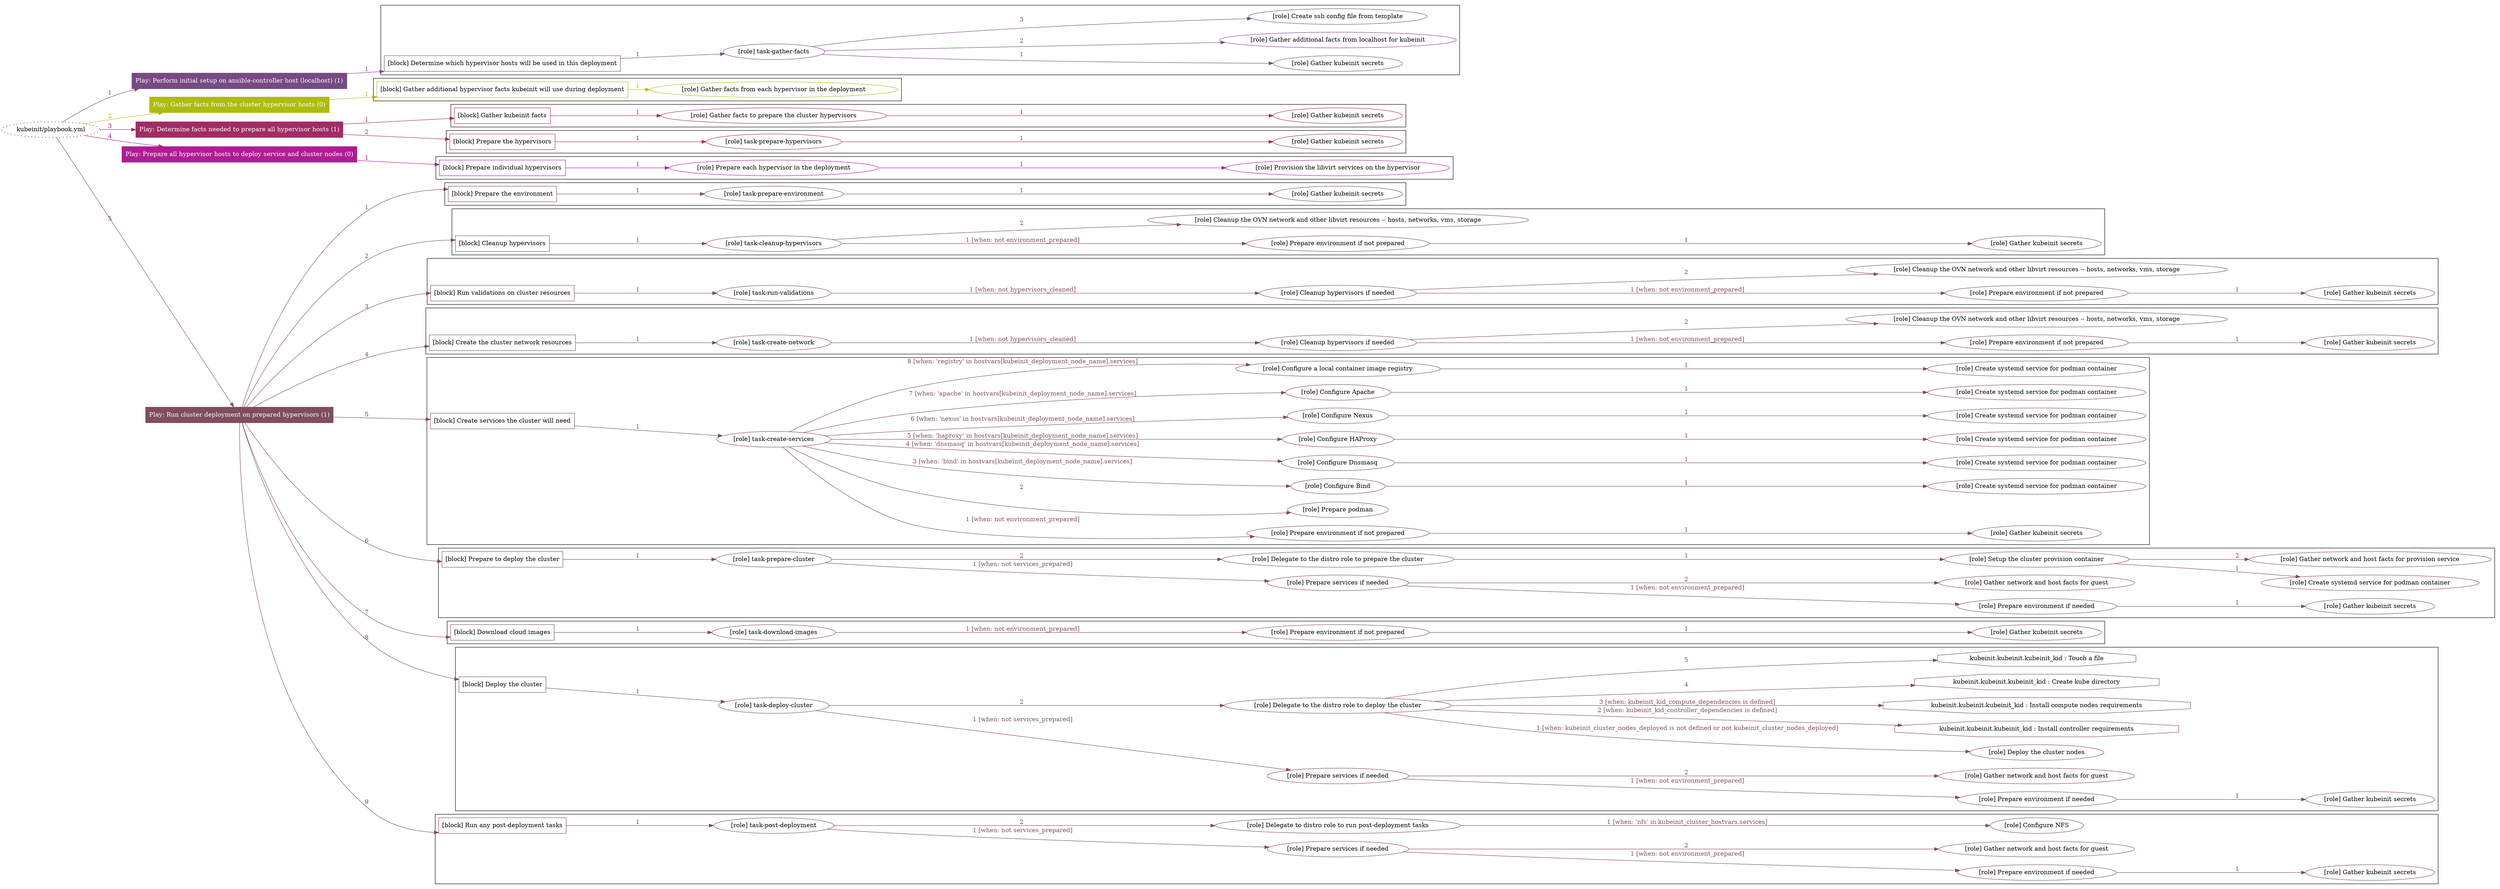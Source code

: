 digraph {
	graph [concentrate=true ordering=in rankdir=LR ratio=fill]
	edge [esep=5 sep=10]
	"kubeinit/playbook.yml" [URL="/home/runner/work/kubeinit/kubeinit/kubeinit/playbook.yml" id=playbook_0ef91d69 style=dotted]
	"kubeinit/playbook.yml" -> play_1ba9de0f [label="1 " color="#764a82" fontcolor="#764a82" id=edge_57664e4f labeltooltip="1 " tooltip="1 "]
	subgraph "Play: Perform initial setup on ansible-controller host (localhost) (1)" {
		play_1ba9de0f [label="Play: Perform initial setup on ansible-controller host (localhost) (1)" URL="/home/runner/work/kubeinit/kubeinit/kubeinit/playbook.yml" color="#764a82" fontcolor="#ffffff" id=play_1ba9de0f shape=box style=filled tooltip=localhost]
		play_1ba9de0f -> block_08637b96 [label=1 color="#764a82" fontcolor="#764a82" id=edge_fa5cc996 labeltooltip=1 tooltip=1]
		subgraph cluster_block_08637b96 {
			block_08637b96 [label="[block] Determine which hypervisor hosts will be used in this deployment" URL="/home/runner/work/kubeinit/kubeinit/kubeinit/playbook.yml" color="#764a82" id=block_08637b96 labeltooltip="Determine which hypervisor hosts will be used in this deployment" shape=box tooltip="Determine which hypervisor hosts will be used in this deployment"]
			block_08637b96 -> role_5f44c094 [label="1 " color="#764a82" fontcolor="#764a82" id=edge_55669540 labeltooltip="1 " tooltip="1 "]
			subgraph "task-gather-facts" {
				role_5f44c094 [label="[role] task-gather-facts" URL="/home/runner/work/kubeinit/kubeinit/kubeinit/playbook.yml" color="#764a82" id=role_5f44c094 tooltip="task-gather-facts"]
				role_5f44c094 -> role_83bb4e07 [label="1 " color="#764a82" fontcolor="#764a82" id=edge_fc07baff labeltooltip="1 " tooltip="1 "]
				subgraph "Gather kubeinit secrets" {
					role_83bb4e07 [label="[role] Gather kubeinit secrets" URL="/home/runner/.ansible/collections/ansible_collections/kubeinit/kubeinit/roles/kubeinit_prepare/tasks/build_hypervisors_group.yml" color="#764a82" id=role_83bb4e07 tooltip="Gather kubeinit secrets"]
				}
				role_5f44c094 -> role_349a0272 [label="2 " color="#764a82" fontcolor="#764a82" id=edge_b61bd850 labeltooltip="2 " tooltip="2 "]
				subgraph "Gather additional facts from localhost for kubeinit" {
					role_349a0272 [label="[role] Gather additional facts from localhost for kubeinit" URL="/home/runner/.ansible/collections/ansible_collections/kubeinit/kubeinit/roles/kubeinit_prepare/tasks/build_hypervisors_group.yml" color="#764a82" id=role_349a0272 tooltip="Gather additional facts from localhost for kubeinit"]
				}
				role_5f44c094 -> role_7021191c [label="3 " color="#764a82" fontcolor="#764a82" id=edge_7a15e3bf labeltooltip="3 " tooltip="3 "]
				subgraph "Create ssh config file from template" {
					role_7021191c [label="[role] Create ssh config file from template" URL="/home/runner/.ansible/collections/ansible_collections/kubeinit/kubeinit/roles/kubeinit_prepare/tasks/build_hypervisors_group.yml" color="#764a82" id=role_7021191c tooltip="Create ssh config file from template"]
				}
			}
		}
	}
	"kubeinit/playbook.yml" -> play_2ec44ebe [label="2 " color="#adbc10" fontcolor="#adbc10" id=edge_0d6894c2 labeltooltip="2 " tooltip="2 "]
	subgraph "Play: Gather facts from the cluster hypervisor hosts (0)" {
		play_2ec44ebe [label="Play: Gather facts from the cluster hypervisor hosts (0)" URL="/home/runner/work/kubeinit/kubeinit/kubeinit/playbook.yml" color="#adbc10" fontcolor="#ffffff" id=play_2ec44ebe shape=box style=filled tooltip="Play: Gather facts from the cluster hypervisor hosts (0)"]
		play_2ec44ebe -> block_1a6c22e2 [label=1 color="#adbc10" fontcolor="#adbc10" id=edge_58cb5982 labeltooltip=1 tooltip=1]
		subgraph cluster_block_1a6c22e2 {
			block_1a6c22e2 [label="[block] Gather additional hypervisor facts kubeinit will use during deployment" URL="/home/runner/work/kubeinit/kubeinit/kubeinit/playbook.yml" color="#adbc10" id=block_1a6c22e2 labeltooltip="Gather additional hypervisor facts kubeinit will use during deployment" shape=box tooltip="Gather additional hypervisor facts kubeinit will use during deployment"]
			block_1a6c22e2 -> role_8fd12e10 [label="1 " color="#adbc10" fontcolor="#adbc10" id=edge_5efe1639 labeltooltip="1 " tooltip="1 "]
			subgraph "Gather facts from each hypervisor in the deployment" {
				role_8fd12e10 [label="[role] Gather facts from each hypervisor in the deployment" URL="/home/runner/work/kubeinit/kubeinit/kubeinit/playbook.yml" color="#adbc10" id=role_8fd12e10 tooltip="Gather facts from each hypervisor in the deployment"]
			}
		}
	}
	"kubeinit/playbook.yml" -> play_a2b3564c [label="3 " color="#a02c66" fontcolor="#a02c66" id=edge_80d2f534 labeltooltip="3 " tooltip="3 "]
	subgraph "Play: Determine facts needed to prepare all hypervisor hosts (1)" {
		play_a2b3564c [label="Play: Determine facts needed to prepare all hypervisor hosts (1)" URL="/home/runner/work/kubeinit/kubeinit/kubeinit/playbook.yml" color="#a02c66" fontcolor="#ffffff" id=play_a2b3564c shape=box style=filled tooltip=localhost]
		play_a2b3564c -> block_e8a572d6 [label=1 color="#a02c66" fontcolor="#a02c66" id=edge_91a9f3c4 labeltooltip=1 tooltip=1]
		subgraph cluster_block_e8a572d6 {
			block_e8a572d6 [label="[block] Gather kubeinit facts" URL="/home/runner/work/kubeinit/kubeinit/kubeinit/playbook.yml" color="#a02c66" id=block_e8a572d6 labeltooltip="Gather kubeinit facts" shape=box tooltip="Gather kubeinit facts"]
			block_e8a572d6 -> role_d385fcb7 [label="1 " color="#a02c66" fontcolor="#a02c66" id=edge_cf078ce3 labeltooltip="1 " tooltip="1 "]
			subgraph "Gather facts to prepare the cluster hypervisors" {
				role_d385fcb7 [label="[role] Gather facts to prepare the cluster hypervisors" URL="/home/runner/work/kubeinit/kubeinit/kubeinit/playbook.yml" color="#a02c66" id=role_d385fcb7 tooltip="Gather facts to prepare the cluster hypervisors"]
				role_d385fcb7 -> role_cfe5b52a [label="1 " color="#a02c66" fontcolor="#a02c66" id=edge_2503e429 labeltooltip="1 " tooltip="1 "]
				subgraph "Gather kubeinit secrets" {
					role_cfe5b52a [label="[role] Gather kubeinit secrets" URL="/home/runner/.ansible/collections/ansible_collections/kubeinit/kubeinit/roles/kubeinit_prepare/tasks/gather_kubeinit_facts.yml" color="#a02c66" id=role_cfe5b52a tooltip="Gather kubeinit secrets"]
				}
			}
		}
		play_a2b3564c -> block_74088fdf [label=2 color="#a02c66" fontcolor="#a02c66" id=edge_7a49f620 labeltooltip=2 tooltip=2]
		subgraph cluster_block_74088fdf {
			block_74088fdf [label="[block] Prepare the hypervisors" URL="/home/runner/work/kubeinit/kubeinit/kubeinit/playbook.yml" color="#a02c66" id=block_74088fdf labeltooltip="Prepare the hypervisors" shape=box tooltip="Prepare the hypervisors"]
			block_74088fdf -> role_d0478a78 [label="1 " color="#a02c66" fontcolor="#a02c66" id=edge_de895e74 labeltooltip="1 " tooltip="1 "]
			subgraph "task-prepare-hypervisors" {
				role_d0478a78 [label="[role] task-prepare-hypervisors" URL="/home/runner/work/kubeinit/kubeinit/kubeinit/playbook.yml" color="#a02c66" id=role_d0478a78 tooltip="task-prepare-hypervisors"]
				role_d0478a78 -> role_e2846dfe [label="1 " color="#a02c66" fontcolor="#a02c66" id=edge_892e8b3b labeltooltip="1 " tooltip="1 "]
				subgraph "Gather kubeinit secrets" {
					role_e2846dfe [label="[role] Gather kubeinit secrets" URL="/home/runner/.ansible/collections/ansible_collections/kubeinit/kubeinit/roles/kubeinit_prepare/tasks/gather_kubeinit_facts.yml" color="#a02c66" id=role_e2846dfe tooltip="Gather kubeinit secrets"]
				}
			}
		}
	}
	"kubeinit/playbook.yml" -> play_676dd9d5 [label="4 " color="#b01c95" fontcolor="#b01c95" id=edge_ac5d4128 labeltooltip="4 " tooltip="4 "]
	subgraph "Play: Prepare all hypervisor hosts to deploy service and cluster nodes (0)" {
		play_676dd9d5 [label="Play: Prepare all hypervisor hosts to deploy service and cluster nodes (0)" URL="/home/runner/work/kubeinit/kubeinit/kubeinit/playbook.yml" color="#b01c95" fontcolor="#ffffff" id=play_676dd9d5 shape=box style=filled tooltip="Play: Prepare all hypervisor hosts to deploy service and cluster nodes (0)"]
		play_676dd9d5 -> block_e40ffc75 [label=1 color="#b01c95" fontcolor="#b01c95" id=edge_135b5dab labeltooltip=1 tooltip=1]
		subgraph cluster_block_e40ffc75 {
			block_e40ffc75 [label="[block] Prepare individual hypervisors" URL="/home/runner/work/kubeinit/kubeinit/kubeinit/playbook.yml" color="#b01c95" id=block_e40ffc75 labeltooltip="Prepare individual hypervisors" shape=box tooltip="Prepare individual hypervisors"]
			block_e40ffc75 -> role_0eebab3e [label="1 " color="#b01c95" fontcolor="#b01c95" id=edge_ed786240 labeltooltip="1 " tooltip="1 "]
			subgraph "Prepare each hypervisor in the deployment" {
				role_0eebab3e [label="[role] Prepare each hypervisor in the deployment" URL="/home/runner/work/kubeinit/kubeinit/kubeinit/playbook.yml" color="#b01c95" id=role_0eebab3e tooltip="Prepare each hypervisor in the deployment"]
				role_0eebab3e -> role_6cc52a9a [label="1 " color="#b01c95" fontcolor="#b01c95" id=edge_4e4e232a labeltooltip="1 " tooltip="1 "]
				subgraph "Provision the libvirt services on the hypervisor" {
					role_6cc52a9a [label="[role] Provision the libvirt services on the hypervisor" URL="/home/runner/.ansible/collections/ansible_collections/kubeinit/kubeinit/roles/kubeinit_prepare/tasks/prepare_hypervisor.yml" color="#b01c95" id=role_6cc52a9a tooltip="Provision the libvirt services on the hypervisor"]
				}
			}
		}
	}
	"kubeinit/playbook.yml" -> play_b5a0aaa9 [label="5 " color="#7e4e5b" fontcolor="#7e4e5b" id=edge_52d81666 labeltooltip="5 " tooltip="5 "]
	subgraph "Play: Run cluster deployment on prepared hypervisors (1)" {
		play_b5a0aaa9 [label="Play: Run cluster deployment on prepared hypervisors (1)" URL="/home/runner/work/kubeinit/kubeinit/kubeinit/playbook.yml" color="#7e4e5b" fontcolor="#ffffff" id=play_b5a0aaa9 shape=box style=filled tooltip=localhost]
		play_b5a0aaa9 -> block_0bda0fc9 [label=1 color="#7e4e5b" fontcolor="#7e4e5b" id=edge_862d93fe labeltooltip=1 tooltip=1]
		subgraph cluster_block_0bda0fc9 {
			block_0bda0fc9 [label="[block] Prepare the environment" URL="/home/runner/work/kubeinit/kubeinit/kubeinit/playbook.yml" color="#7e4e5b" id=block_0bda0fc9 labeltooltip="Prepare the environment" shape=box tooltip="Prepare the environment"]
			block_0bda0fc9 -> role_81867660 [label="1 " color="#7e4e5b" fontcolor="#7e4e5b" id=edge_56a2e01c labeltooltip="1 " tooltip="1 "]
			subgraph "task-prepare-environment" {
				role_81867660 [label="[role] task-prepare-environment" URL="/home/runner/work/kubeinit/kubeinit/kubeinit/playbook.yml" color="#7e4e5b" id=role_81867660 tooltip="task-prepare-environment"]
				role_81867660 -> role_cff7f888 [label="1 " color="#7e4e5b" fontcolor="#7e4e5b" id=edge_4a6cf067 labeltooltip="1 " tooltip="1 "]
				subgraph "Gather kubeinit secrets" {
					role_cff7f888 [label="[role] Gather kubeinit secrets" URL="/home/runner/.ansible/collections/ansible_collections/kubeinit/kubeinit/roles/kubeinit_prepare/tasks/gather_kubeinit_facts.yml" color="#7e4e5b" id=role_cff7f888 tooltip="Gather kubeinit secrets"]
				}
			}
		}
		play_b5a0aaa9 -> block_029bb3f0 [label=2 color="#7e4e5b" fontcolor="#7e4e5b" id=edge_2d878686 labeltooltip=2 tooltip=2]
		subgraph cluster_block_029bb3f0 {
			block_029bb3f0 [label="[block] Cleanup hypervisors" URL="/home/runner/work/kubeinit/kubeinit/kubeinit/playbook.yml" color="#7e4e5b" id=block_029bb3f0 labeltooltip="Cleanup hypervisors" shape=box tooltip="Cleanup hypervisors"]
			block_029bb3f0 -> role_b10e8af9 [label="1 " color="#7e4e5b" fontcolor="#7e4e5b" id=edge_89336c38 labeltooltip="1 " tooltip="1 "]
			subgraph "task-cleanup-hypervisors" {
				role_b10e8af9 [label="[role] task-cleanup-hypervisors" URL="/home/runner/work/kubeinit/kubeinit/kubeinit/playbook.yml" color="#7e4e5b" id=role_b10e8af9 tooltip="task-cleanup-hypervisors"]
				role_b10e8af9 -> role_5cf95aef [label="1 [when: not environment_prepared]" color="#7e4e5b" fontcolor="#7e4e5b" id=edge_a74136e7 labeltooltip="1 [when: not environment_prepared]" tooltip="1 [when: not environment_prepared]"]
				subgraph "Prepare environment if not prepared" {
					role_5cf95aef [label="[role] Prepare environment if not prepared" URL="/home/runner/.ansible/collections/ansible_collections/kubeinit/kubeinit/roles/kubeinit_prepare/tasks/cleanup_hypervisors.yml" color="#7e4e5b" id=role_5cf95aef tooltip="Prepare environment if not prepared"]
					role_5cf95aef -> role_17408c05 [label="1 " color="#7e4e5b" fontcolor="#7e4e5b" id=edge_5632691b labeltooltip="1 " tooltip="1 "]
					subgraph "Gather kubeinit secrets" {
						role_17408c05 [label="[role] Gather kubeinit secrets" URL="/home/runner/.ansible/collections/ansible_collections/kubeinit/kubeinit/roles/kubeinit_prepare/tasks/gather_kubeinit_facts.yml" color="#7e4e5b" id=role_17408c05 tooltip="Gather kubeinit secrets"]
					}
				}
				role_b10e8af9 -> role_30284569 [label="2 " color="#7e4e5b" fontcolor="#7e4e5b" id=edge_7878199f labeltooltip="2 " tooltip="2 "]
				subgraph "Cleanup the OVN network and other libvirt resources -- hosts, networks, vms, storage" {
					role_30284569 [label="[role] Cleanup the OVN network and other libvirt resources -- hosts, networks, vms, storage" URL="/home/runner/.ansible/collections/ansible_collections/kubeinit/kubeinit/roles/kubeinit_prepare/tasks/cleanup_hypervisors.yml" color="#7e4e5b" id=role_30284569 tooltip="Cleanup the OVN network and other libvirt resources -- hosts, networks, vms, storage"]
				}
			}
		}
		play_b5a0aaa9 -> block_5071b042 [label=3 color="#7e4e5b" fontcolor="#7e4e5b" id=edge_3fae782d labeltooltip=3 tooltip=3]
		subgraph cluster_block_5071b042 {
			block_5071b042 [label="[block] Run validations on cluster resources" URL="/home/runner/work/kubeinit/kubeinit/kubeinit/playbook.yml" color="#7e4e5b" id=block_5071b042 labeltooltip="Run validations on cluster resources" shape=box tooltip="Run validations on cluster resources"]
			block_5071b042 -> role_cdba082a [label="1 " color="#7e4e5b" fontcolor="#7e4e5b" id=edge_fc1761a1 labeltooltip="1 " tooltip="1 "]
			subgraph "task-run-validations" {
				role_cdba082a [label="[role] task-run-validations" URL="/home/runner/work/kubeinit/kubeinit/kubeinit/playbook.yml" color="#7e4e5b" id=role_cdba082a tooltip="task-run-validations"]
				role_cdba082a -> role_2f561b5b [label="1 [when: not hypervisors_cleaned]" color="#7e4e5b" fontcolor="#7e4e5b" id=edge_5e430ad9 labeltooltip="1 [when: not hypervisors_cleaned]" tooltip="1 [when: not hypervisors_cleaned]"]
				subgraph "Cleanup hypervisors if needed" {
					role_2f561b5b [label="[role] Cleanup hypervisors if needed" URL="/home/runner/.ansible/collections/ansible_collections/kubeinit/kubeinit/roles/kubeinit_validations/tasks/main.yml" color="#7e4e5b" id=role_2f561b5b tooltip="Cleanup hypervisors if needed"]
					role_2f561b5b -> role_8560e4f5 [label="1 [when: not environment_prepared]" color="#7e4e5b" fontcolor="#7e4e5b" id=edge_ae82ae18 labeltooltip="1 [when: not environment_prepared]" tooltip="1 [when: not environment_prepared]"]
					subgraph "Prepare environment if not prepared" {
						role_8560e4f5 [label="[role] Prepare environment if not prepared" URL="/home/runner/.ansible/collections/ansible_collections/kubeinit/kubeinit/roles/kubeinit_prepare/tasks/cleanup_hypervisors.yml" color="#7e4e5b" id=role_8560e4f5 tooltip="Prepare environment if not prepared"]
						role_8560e4f5 -> role_52581dfc [label="1 " color="#7e4e5b" fontcolor="#7e4e5b" id=edge_865a5867 labeltooltip="1 " tooltip="1 "]
						subgraph "Gather kubeinit secrets" {
							role_52581dfc [label="[role] Gather kubeinit secrets" URL="/home/runner/.ansible/collections/ansible_collections/kubeinit/kubeinit/roles/kubeinit_prepare/tasks/gather_kubeinit_facts.yml" color="#7e4e5b" id=role_52581dfc tooltip="Gather kubeinit secrets"]
						}
					}
					role_2f561b5b -> role_69763d4f [label="2 " color="#7e4e5b" fontcolor="#7e4e5b" id=edge_7f579c62 labeltooltip="2 " tooltip="2 "]
					subgraph "Cleanup the OVN network and other libvirt resources -- hosts, networks, vms, storage" {
						role_69763d4f [label="[role] Cleanup the OVN network and other libvirt resources -- hosts, networks, vms, storage" URL="/home/runner/.ansible/collections/ansible_collections/kubeinit/kubeinit/roles/kubeinit_prepare/tasks/cleanup_hypervisors.yml" color="#7e4e5b" id=role_69763d4f tooltip="Cleanup the OVN network and other libvirt resources -- hosts, networks, vms, storage"]
					}
				}
			}
		}
		play_b5a0aaa9 -> block_673c9b2f [label=4 color="#7e4e5b" fontcolor="#7e4e5b" id=edge_a5cbc182 labeltooltip=4 tooltip=4]
		subgraph cluster_block_673c9b2f {
			block_673c9b2f [label="[block] Create the cluster network resources" URL="/home/runner/work/kubeinit/kubeinit/kubeinit/playbook.yml" color="#7e4e5b" id=block_673c9b2f labeltooltip="Create the cluster network resources" shape=box tooltip="Create the cluster network resources"]
			block_673c9b2f -> role_81871e28 [label="1 " color="#7e4e5b" fontcolor="#7e4e5b" id=edge_b1b3f334 labeltooltip="1 " tooltip="1 "]
			subgraph "task-create-network" {
				role_81871e28 [label="[role] task-create-network" URL="/home/runner/work/kubeinit/kubeinit/kubeinit/playbook.yml" color="#7e4e5b" id=role_81871e28 tooltip="task-create-network"]
				role_81871e28 -> role_b37e9ffb [label="1 [when: not hypervisors_cleaned]" color="#7e4e5b" fontcolor="#7e4e5b" id=edge_b472373d labeltooltip="1 [when: not hypervisors_cleaned]" tooltip="1 [when: not hypervisors_cleaned]"]
				subgraph "Cleanup hypervisors if needed" {
					role_b37e9ffb [label="[role] Cleanup hypervisors if needed" URL="/home/runner/.ansible/collections/ansible_collections/kubeinit/kubeinit/roles/kubeinit_libvirt/tasks/create_network.yml" color="#7e4e5b" id=role_b37e9ffb tooltip="Cleanup hypervisors if needed"]
					role_b37e9ffb -> role_1cc192ac [label="1 [when: not environment_prepared]" color="#7e4e5b" fontcolor="#7e4e5b" id=edge_bdc9d96f labeltooltip="1 [when: not environment_prepared]" tooltip="1 [when: not environment_prepared]"]
					subgraph "Prepare environment if not prepared" {
						role_1cc192ac [label="[role] Prepare environment if not prepared" URL="/home/runner/.ansible/collections/ansible_collections/kubeinit/kubeinit/roles/kubeinit_prepare/tasks/cleanup_hypervisors.yml" color="#7e4e5b" id=role_1cc192ac tooltip="Prepare environment if not prepared"]
						role_1cc192ac -> role_b102ee73 [label="1 " color="#7e4e5b" fontcolor="#7e4e5b" id=edge_8e1138ff labeltooltip="1 " tooltip="1 "]
						subgraph "Gather kubeinit secrets" {
							role_b102ee73 [label="[role] Gather kubeinit secrets" URL="/home/runner/.ansible/collections/ansible_collections/kubeinit/kubeinit/roles/kubeinit_prepare/tasks/gather_kubeinit_facts.yml" color="#7e4e5b" id=role_b102ee73 tooltip="Gather kubeinit secrets"]
						}
					}
					role_b37e9ffb -> role_f575736b [label="2 " color="#7e4e5b" fontcolor="#7e4e5b" id=edge_0b179748 labeltooltip="2 " tooltip="2 "]
					subgraph "Cleanup the OVN network and other libvirt resources -- hosts, networks, vms, storage" {
						role_f575736b [label="[role] Cleanup the OVN network and other libvirt resources -- hosts, networks, vms, storage" URL="/home/runner/.ansible/collections/ansible_collections/kubeinit/kubeinit/roles/kubeinit_prepare/tasks/cleanup_hypervisors.yml" color="#7e4e5b" id=role_f575736b tooltip="Cleanup the OVN network and other libvirt resources -- hosts, networks, vms, storage"]
					}
				}
			}
		}
		play_b5a0aaa9 -> block_7c5b136d [label=5 color="#7e4e5b" fontcolor="#7e4e5b" id=edge_4158803f labeltooltip=5 tooltip=5]
		subgraph cluster_block_7c5b136d {
			block_7c5b136d [label="[block] Create services the cluster will need" URL="/home/runner/work/kubeinit/kubeinit/kubeinit/playbook.yml" color="#7e4e5b" id=block_7c5b136d labeltooltip="Create services the cluster will need" shape=box tooltip="Create services the cluster will need"]
			block_7c5b136d -> role_07b22f78 [label="1 " color="#7e4e5b" fontcolor="#7e4e5b" id=edge_13981bc6 labeltooltip="1 " tooltip="1 "]
			subgraph "task-create-services" {
				role_07b22f78 [label="[role] task-create-services" URL="/home/runner/work/kubeinit/kubeinit/kubeinit/playbook.yml" color="#7e4e5b" id=role_07b22f78 tooltip="task-create-services"]
				role_07b22f78 -> role_eb524810 [label="1 [when: not environment_prepared]" color="#7e4e5b" fontcolor="#7e4e5b" id=edge_2d9f1223 labeltooltip="1 [when: not environment_prepared]" tooltip="1 [when: not environment_prepared]"]
				subgraph "Prepare environment if not prepared" {
					role_eb524810 [label="[role] Prepare environment if not prepared" URL="/home/runner/.ansible/collections/ansible_collections/kubeinit/kubeinit/roles/kubeinit_services/tasks/main.yml" color="#7e4e5b" id=role_eb524810 tooltip="Prepare environment if not prepared"]
					role_eb524810 -> role_6c1736d0 [label="1 " color="#7e4e5b" fontcolor="#7e4e5b" id=edge_cfd57546 labeltooltip="1 " tooltip="1 "]
					subgraph "Gather kubeinit secrets" {
						role_6c1736d0 [label="[role] Gather kubeinit secrets" URL="/home/runner/.ansible/collections/ansible_collections/kubeinit/kubeinit/roles/kubeinit_prepare/tasks/gather_kubeinit_facts.yml" color="#7e4e5b" id=role_6c1736d0 tooltip="Gather kubeinit secrets"]
					}
				}
				role_07b22f78 -> role_7e53eb55 [label="2 " color="#7e4e5b" fontcolor="#7e4e5b" id=edge_ab87b9e2 labeltooltip="2 " tooltip="2 "]
				subgraph "Prepare podman" {
					role_7e53eb55 [label="[role] Prepare podman" URL="/home/runner/.ansible/collections/ansible_collections/kubeinit/kubeinit/roles/kubeinit_services/tasks/00_create_service_pod.yml" color="#7e4e5b" id=role_7e53eb55 tooltip="Prepare podman"]
				}
				role_07b22f78 -> role_4d055fc0 [label="3 [when: 'bind' in hostvars[kubeinit_deployment_node_name].services]" color="#7e4e5b" fontcolor="#7e4e5b" id=edge_d85ef2ee labeltooltip="3 [when: 'bind' in hostvars[kubeinit_deployment_node_name].services]" tooltip="3 [when: 'bind' in hostvars[kubeinit_deployment_node_name].services]"]
				subgraph "Configure Bind" {
					role_4d055fc0 [label="[role] Configure Bind" URL="/home/runner/.ansible/collections/ansible_collections/kubeinit/kubeinit/roles/kubeinit_services/tasks/start_services_containers.yml" color="#7e4e5b" id=role_4d055fc0 tooltip="Configure Bind"]
					role_4d055fc0 -> role_e87d936a [label="1 " color="#7e4e5b" fontcolor="#7e4e5b" id=edge_4e7271be labeltooltip="1 " tooltip="1 "]
					subgraph "Create systemd service for podman container" {
						role_e87d936a [label="[role] Create systemd service for podman container" URL="/home/runner/.ansible/collections/ansible_collections/kubeinit/kubeinit/roles/kubeinit_bind/tasks/main.yml" color="#7e4e5b" id=role_e87d936a tooltip="Create systemd service for podman container"]
					}
				}
				role_07b22f78 -> role_387ad0aa [label="4 [when: 'dnsmasq' in hostvars[kubeinit_deployment_node_name].services]" color="#7e4e5b" fontcolor="#7e4e5b" id=edge_404f31d1 labeltooltip="4 [when: 'dnsmasq' in hostvars[kubeinit_deployment_node_name].services]" tooltip="4 [when: 'dnsmasq' in hostvars[kubeinit_deployment_node_name].services]"]
				subgraph "Configure Dnsmasq" {
					role_387ad0aa [label="[role] Configure Dnsmasq" URL="/home/runner/.ansible/collections/ansible_collections/kubeinit/kubeinit/roles/kubeinit_services/tasks/start_services_containers.yml" color="#7e4e5b" id=role_387ad0aa tooltip="Configure Dnsmasq"]
					role_387ad0aa -> role_66a847f9 [label="1 " color="#7e4e5b" fontcolor="#7e4e5b" id=edge_05c1784c labeltooltip="1 " tooltip="1 "]
					subgraph "Create systemd service for podman container" {
						role_66a847f9 [label="[role] Create systemd service for podman container" URL="/home/runner/.ansible/collections/ansible_collections/kubeinit/kubeinit/roles/kubeinit_dnsmasq/tasks/main.yml" color="#7e4e5b" id=role_66a847f9 tooltip="Create systemd service for podman container"]
					}
				}
				role_07b22f78 -> role_0cffe6c7 [label="5 [when: 'haproxy' in hostvars[kubeinit_deployment_node_name].services]" color="#7e4e5b" fontcolor="#7e4e5b" id=edge_e2c673eb labeltooltip="5 [when: 'haproxy' in hostvars[kubeinit_deployment_node_name].services]" tooltip="5 [when: 'haproxy' in hostvars[kubeinit_deployment_node_name].services]"]
				subgraph "Configure HAProxy" {
					role_0cffe6c7 [label="[role] Configure HAProxy" URL="/home/runner/.ansible/collections/ansible_collections/kubeinit/kubeinit/roles/kubeinit_services/tasks/start_services_containers.yml" color="#7e4e5b" id=role_0cffe6c7 tooltip="Configure HAProxy"]
					role_0cffe6c7 -> role_588f0edc [label="1 " color="#7e4e5b" fontcolor="#7e4e5b" id=edge_027554ad labeltooltip="1 " tooltip="1 "]
					subgraph "Create systemd service for podman container" {
						role_588f0edc [label="[role] Create systemd service for podman container" URL="/home/runner/.ansible/collections/ansible_collections/kubeinit/kubeinit/roles/kubeinit_haproxy/tasks/main.yml" color="#7e4e5b" id=role_588f0edc tooltip="Create systemd service for podman container"]
					}
				}
				role_07b22f78 -> role_b5b7c38b [label="6 [when: 'nexus' in hostvars[kubeinit_deployment_node_name].services]" color="#7e4e5b" fontcolor="#7e4e5b" id=edge_d473dde5 labeltooltip="6 [when: 'nexus' in hostvars[kubeinit_deployment_node_name].services]" tooltip="6 [when: 'nexus' in hostvars[kubeinit_deployment_node_name].services]"]
				subgraph "Configure Nexus" {
					role_b5b7c38b [label="[role] Configure Nexus" URL="/home/runner/.ansible/collections/ansible_collections/kubeinit/kubeinit/roles/kubeinit_services/tasks/start_services_containers.yml" color="#7e4e5b" id=role_b5b7c38b tooltip="Configure Nexus"]
					role_b5b7c38b -> role_04a41c7c [label="1 " color="#7e4e5b" fontcolor="#7e4e5b" id=edge_7f1c3e84 labeltooltip="1 " tooltip="1 "]
					subgraph "Create systemd service for podman container" {
						role_04a41c7c [label="[role] Create systemd service for podman container" URL="/home/runner/.ansible/collections/ansible_collections/kubeinit/kubeinit/roles/kubeinit_nexus/tasks/main.yml" color="#7e4e5b" id=role_04a41c7c tooltip="Create systemd service for podman container"]
					}
				}
				role_07b22f78 -> role_9bfd8964 [label="7 [when: 'apache' in hostvars[kubeinit_deployment_node_name].services]" color="#7e4e5b" fontcolor="#7e4e5b" id=edge_9a656e44 labeltooltip="7 [when: 'apache' in hostvars[kubeinit_deployment_node_name].services]" tooltip="7 [when: 'apache' in hostvars[kubeinit_deployment_node_name].services]"]
				subgraph "Configure Apache" {
					role_9bfd8964 [label="[role] Configure Apache" URL="/home/runner/.ansible/collections/ansible_collections/kubeinit/kubeinit/roles/kubeinit_services/tasks/start_services_containers.yml" color="#7e4e5b" id=role_9bfd8964 tooltip="Configure Apache"]
					role_9bfd8964 -> role_95cb1bcf [label="1 " color="#7e4e5b" fontcolor="#7e4e5b" id=edge_80d5bee1 labeltooltip="1 " tooltip="1 "]
					subgraph "Create systemd service for podman container" {
						role_95cb1bcf [label="[role] Create systemd service for podman container" URL="/home/runner/.ansible/collections/ansible_collections/kubeinit/kubeinit/roles/kubeinit_apache/tasks/main.yml" color="#7e4e5b" id=role_95cb1bcf tooltip="Create systemd service for podman container"]
					}
				}
				role_07b22f78 -> role_809de389 [label="8 [when: 'registry' in hostvars[kubeinit_deployment_node_name].services]" color="#7e4e5b" fontcolor="#7e4e5b" id=edge_ba169f7b labeltooltip="8 [when: 'registry' in hostvars[kubeinit_deployment_node_name].services]" tooltip="8 [when: 'registry' in hostvars[kubeinit_deployment_node_name].services]"]
				subgraph "Configure a local container image registry" {
					role_809de389 [label="[role] Configure a local container image registry" URL="/home/runner/.ansible/collections/ansible_collections/kubeinit/kubeinit/roles/kubeinit_services/tasks/start_services_containers.yml" color="#7e4e5b" id=role_809de389 tooltip="Configure a local container image registry"]
					role_809de389 -> role_953c7576 [label="1 " color="#7e4e5b" fontcolor="#7e4e5b" id=edge_31e4c1c0 labeltooltip="1 " tooltip="1 "]
					subgraph "Create systemd service for podman container" {
						role_953c7576 [label="[role] Create systemd service for podman container" URL="/home/runner/.ansible/collections/ansible_collections/kubeinit/kubeinit/roles/kubeinit_registry/tasks/main.yml" color="#7e4e5b" id=role_953c7576 tooltip="Create systemd service for podman container"]
					}
				}
			}
		}
		play_b5a0aaa9 -> block_52de996c [label=6 color="#7e4e5b" fontcolor="#7e4e5b" id=edge_95ba2b17 labeltooltip=6 tooltip=6]
		subgraph cluster_block_52de996c {
			block_52de996c [label="[block] Prepare to deploy the cluster" URL="/home/runner/work/kubeinit/kubeinit/kubeinit/playbook.yml" color="#7e4e5b" id=block_52de996c labeltooltip="Prepare to deploy the cluster" shape=box tooltip="Prepare to deploy the cluster"]
			block_52de996c -> role_91ca61b4 [label="1 " color="#7e4e5b" fontcolor="#7e4e5b" id=edge_c9fac206 labeltooltip="1 " tooltip="1 "]
			subgraph "task-prepare-cluster" {
				role_91ca61b4 [label="[role] task-prepare-cluster" URL="/home/runner/work/kubeinit/kubeinit/kubeinit/playbook.yml" color="#7e4e5b" id=role_91ca61b4 tooltip="task-prepare-cluster"]
				role_91ca61b4 -> role_08f5b266 [label="1 [when: not services_prepared]" color="#7e4e5b" fontcolor="#7e4e5b" id=edge_c31718eb labeltooltip="1 [when: not services_prepared]" tooltip="1 [when: not services_prepared]"]
				subgraph "Prepare services if needed" {
					role_08f5b266 [label="[role] Prepare services if needed" URL="/home/runner/.ansible/collections/ansible_collections/kubeinit/kubeinit/roles/kubeinit_prepare/tasks/prepare_cluster.yml" color="#7e4e5b" id=role_08f5b266 tooltip="Prepare services if needed"]
					role_08f5b266 -> role_f5511452 [label="1 [when: not environment_prepared]" color="#7e4e5b" fontcolor="#7e4e5b" id=edge_24eb677e labeltooltip="1 [when: not environment_prepared]" tooltip="1 [when: not environment_prepared]"]
					subgraph "Prepare environment if needed" {
						role_f5511452 [label="[role] Prepare environment if needed" URL="/home/runner/.ansible/collections/ansible_collections/kubeinit/kubeinit/roles/kubeinit_services/tasks/prepare_services.yml" color="#7e4e5b" id=role_f5511452 tooltip="Prepare environment if needed"]
						role_f5511452 -> role_77abbec5 [label="1 " color="#7e4e5b" fontcolor="#7e4e5b" id=edge_c8242db2 labeltooltip="1 " tooltip="1 "]
						subgraph "Gather kubeinit secrets" {
							role_77abbec5 [label="[role] Gather kubeinit secrets" URL="/home/runner/.ansible/collections/ansible_collections/kubeinit/kubeinit/roles/kubeinit_prepare/tasks/gather_kubeinit_facts.yml" color="#7e4e5b" id=role_77abbec5 tooltip="Gather kubeinit secrets"]
						}
					}
					role_08f5b266 -> role_9a9c63d1 [label="2 " color="#7e4e5b" fontcolor="#7e4e5b" id=edge_476902f6 labeltooltip="2 " tooltip="2 "]
					subgraph "Gather network and host facts for guest" {
						role_9a9c63d1 [label="[role] Gather network and host facts for guest" URL="/home/runner/.ansible/collections/ansible_collections/kubeinit/kubeinit/roles/kubeinit_services/tasks/prepare_services.yml" color="#7e4e5b" id=role_9a9c63d1 tooltip="Gather network and host facts for guest"]
					}
				}
				role_91ca61b4 -> role_e640c048 [label="2 " color="#7e4e5b" fontcolor="#7e4e5b" id=edge_c516a13d labeltooltip="2 " tooltip="2 "]
				subgraph "Delegate to the distro role to prepare the cluster" {
					role_e640c048 [label="[role] Delegate to the distro role to prepare the cluster" URL="/home/runner/.ansible/collections/ansible_collections/kubeinit/kubeinit/roles/kubeinit_prepare/tasks/prepare_cluster.yml" color="#7e4e5b" id=role_e640c048 tooltip="Delegate to the distro role to prepare the cluster"]
					role_e640c048 -> role_90b5c3fb [label="1 " color="#7e4e5b" fontcolor="#7e4e5b" id=edge_28241044 labeltooltip="1 " tooltip="1 "]
					subgraph "Setup the cluster provision container" {
						role_90b5c3fb [label="[role] Setup the cluster provision container" URL="/home/runner/.ansible/collections/ansible_collections/kubeinit/kubeinit/roles/kubeinit_kid/tasks/prepare_cluster.yml" color="#7e4e5b" id=role_90b5c3fb tooltip="Setup the cluster provision container"]
						role_90b5c3fb -> role_08fceb0e [label="1 " color="#7e4e5b" fontcolor="#7e4e5b" id=edge_14f59a03 labeltooltip="1 " tooltip="1 "]
						subgraph "Create systemd service for podman container" {
							role_08fceb0e [label="[role] Create systemd service for podman container" URL="/home/runner/.ansible/collections/ansible_collections/kubeinit/kubeinit/roles/kubeinit_services/tasks/create_provision_container.yml" color="#7e4e5b" id=role_08fceb0e tooltip="Create systemd service for podman container"]
						}
						role_90b5c3fb -> role_48f04ae1 [label="2 " color="#7e4e5b" fontcolor="#7e4e5b" id=edge_6fa1b08c labeltooltip="2 " tooltip="2 "]
						subgraph "Gather network and host facts for provision service" {
							role_48f04ae1 [label="[role] Gather network and host facts for provision service" URL="/home/runner/.ansible/collections/ansible_collections/kubeinit/kubeinit/roles/kubeinit_services/tasks/create_provision_container.yml" color="#7e4e5b" id=role_48f04ae1 tooltip="Gather network and host facts for provision service"]
						}
					}
				}
			}
		}
		play_b5a0aaa9 -> block_1c1ee320 [label=7 color="#7e4e5b" fontcolor="#7e4e5b" id=edge_c4039cfd labeltooltip=7 tooltip=7]
		subgraph cluster_block_1c1ee320 {
			block_1c1ee320 [label="[block] Download cloud images" URL="/home/runner/work/kubeinit/kubeinit/kubeinit/playbook.yml" color="#7e4e5b" id=block_1c1ee320 labeltooltip="Download cloud images" shape=box tooltip="Download cloud images"]
			block_1c1ee320 -> role_9addf8ed [label="1 " color="#7e4e5b" fontcolor="#7e4e5b" id=edge_7b6e7df1 labeltooltip="1 " tooltip="1 "]
			subgraph "task-download-images" {
				role_9addf8ed [label="[role] task-download-images" URL="/home/runner/work/kubeinit/kubeinit/kubeinit/playbook.yml" color="#7e4e5b" id=role_9addf8ed tooltip="task-download-images"]
				role_9addf8ed -> role_67a356a9 [label="1 [when: not environment_prepared]" color="#7e4e5b" fontcolor="#7e4e5b" id=edge_ee10dd41 labeltooltip="1 [when: not environment_prepared]" tooltip="1 [when: not environment_prepared]"]
				subgraph "Prepare environment if not prepared" {
					role_67a356a9 [label="[role] Prepare environment if not prepared" URL="/home/runner/.ansible/collections/ansible_collections/kubeinit/kubeinit/roles/kubeinit_libvirt/tasks/download_cloud_images.yml" color="#7e4e5b" id=role_67a356a9 tooltip="Prepare environment if not prepared"]
					role_67a356a9 -> role_5c3920ca [label="1 " color="#7e4e5b" fontcolor="#7e4e5b" id=edge_c337dd47 labeltooltip="1 " tooltip="1 "]
					subgraph "Gather kubeinit secrets" {
						role_5c3920ca [label="[role] Gather kubeinit secrets" URL="/home/runner/.ansible/collections/ansible_collections/kubeinit/kubeinit/roles/kubeinit_prepare/tasks/gather_kubeinit_facts.yml" color="#7e4e5b" id=role_5c3920ca tooltip="Gather kubeinit secrets"]
					}
				}
			}
		}
		play_b5a0aaa9 -> block_97cb9798 [label=8 color="#7e4e5b" fontcolor="#7e4e5b" id=edge_067ea2da labeltooltip=8 tooltip=8]
		subgraph cluster_block_97cb9798 {
			block_97cb9798 [label="[block] Deploy the cluster" URL="/home/runner/work/kubeinit/kubeinit/kubeinit/playbook.yml" color="#7e4e5b" id=block_97cb9798 labeltooltip="Deploy the cluster" shape=box tooltip="Deploy the cluster"]
			block_97cb9798 -> role_5e2bd14c [label="1 " color="#7e4e5b" fontcolor="#7e4e5b" id=edge_e8076dc5 labeltooltip="1 " tooltip="1 "]
			subgraph "task-deploy-cluster" {
				role_5e2bd14c [label="[role] task-deploy-cluster" URL="/home/runner/work/kubeinit/kubeinit/kubeinit/playbook.yml" color="#7e4e5b" id=role_5e2bd14c tooltip="task-deploy-cluster"]
				role_5e2bd14c -> role_dc3b4322 [label="1 [when: not services_prepared]" color="#7e4e5b" fontcolor="#7e4e5b" id=edge_ae3c197b labeltooltip="1 [when: not services_prepared]" tooltip="1 [when: not services_prepared]"]
				subgraph "Prepare services if needed" {
					role_dc3b4322 [label="[role] Prepare services if needed" URL="/home/runner/.ansible/collections/ansible_collections/kubeinit/kubeinit/roles/kubeinit_prepare/tasks/deploy_cluster.yml" color="#7e4e5b" id=role_dc3b4322 tooltip="Prepare services if needed"]
					role_dc3b4322 -> role_72f3e8e5 [label="1 [when: not environment_prepared]" color="#7e4e5b" fontcolor="#7e4e5b" id=edge_120cfe9f labeltooltip="1 [when: not environment_prepared]" tooltip="1 [when: not environment_prepared]"]
					subgraph "Prepare environment if needed" {
						role_72f3e8e5 [label="[role] Prepare environment if needed" URL="/home/runner/.ansible/collections/ansible_collections/kubeinit/kubeinit/roles/kubeinit_services/tasks/prepare_services.yml" color="#7e4e5b" id=role_72f3e8e5 tooltip="Prepare environment if needed"]
						role_72f3e8e5 -> role_7e520d11 [label="1 " color="#7e4e5b" fontcolor="#7e4e5b" id=edge_47147dcf labeltooltip="1 " tooltip="1 "]
						subgraph "Gather kubeinit secrets" {
							role_7e520d11 [label="[role] Gather kubeinit secrets" URL="/home/runner/.ansible/collections/ansible_collections/kubeinit/kubeinit/roles/kubeinit_prepare/tasks/gather_kubeinit_facts.yml" color="#7e4e5b" id=role_7e520d11 tooltip="Gather kubeinit secrets"]
						}
					}
					role_dc3b4322 -> role_fbd0119b [label="2 " color="#7e4e5b" fontcolor="#7e4e5b" id=edge_b32dd439 labeltooltip="2 " tooltip="2 "]
					subgraph "Gather network and host facts for guest" {
						role_fbd0119b [label="[role] Gather network and host facts for guest" URL="/home/runner/.ansible/collections/ansible_collections/kubeinit/kubeinit/roles/kubeinit_services/tasks/prepare_services.yml" color="#7e4e5b" id=role_fbd0119b tooltip="Gather network and host facts for guest"]
					}
				}
				role_5e2bd14c -> role_fab4078e [label="2 " color="#7e4e5b" fontcolor="#7e4e5b" id=edge_8d6cfdc3 labeltooltip="2 " tooltip="2 "]
				subgraph "Delegate to the distro role to deploy the cluster" {
					role_fab4078e [label="[role] Delegate to the distro role to deploy the cluster" URL="/home/runner/.ansible/collections/ansible_collections/kubeinit/kubeinit/roles/kubeinit_prepare/tasks/deploy_cluster.yml" color="#7e4e5b" id=role_fab4078e tooltip="Delegate to the distro role to deploy the cluster"]
					role_fab4078e -> role_a831c832 [label="1 [when: kubeinit_cluster_nodes_deployed is not defined or not kubeinit_cluster_nodes_deployed]" color="#7e4e5b" fontcolor="#7e4e5b" id=edge_4f7be58c labeltooltip="1 [when: kubeinit_cluster_nodes_deployed is not defined or not kubeinit_cluster_nodes_deployed]" tooltip="1 [when: kubeinit_cluster_nodes_deployed is not defined or not kubeinit_cluster_nodes_deployed]"]
					subgraph "Deploy the cluster nodes" {
						role_a831c832 [label="[role] Deploy the cluster nodes" URL="/home/runner/.ansible/collections/ansible_collections/kubeinit/kubeinit/roles/kubeinit_kid/tasks/main.yml" color="#7e4e5b" id=role_a831c832 tooltip="Deploy the cluster nodes"]
					}
					task_563f66c0 [label="kubeinit.kubeinit.kubeinit_kid : Install controller requirements" URL="/home/runner/.ansible/collections/ansible_collections/kubeinit/kubeinit/roles/kubeinit_kid/tasks/main.yml" color="#7e4e5b" id=task_563f66c0 shape=octagon tooltip="kubeinit.kubeinit.kubeinit_kid : Install controller requirements"]
					role_fab4078e -> task_563f66c0 [label="2 [when: kubeinit_kid_controller_dependencies is defined]" color="#7e4e5b" fontcolor="#7e4e5b" id=edge_441f3856 labeltooltip="2 [when: kubeinit_kid_controller_dependencies is defined]" tooltip="2 [when: kubeinit_kid_controller_dependencies is defined]"]
					task_6d2eefb3 [label="kubeinit.kubeinit.kubeinit_kid : Install compute nodes requirements" URL="/home/runner/.ansible/collections/ansible_collections/kubeinit/kubeinit/roles/kubeinit_kid/tasks/main.yml" color="#7e4e5b" id=task_6d2eefb3 shape=octagon tooltip="kubeinit.kubeinit.kubeinit_kid : Install compute nodes requirements"]
					role_fab4078e -> task_6d2eefb3 [label="3 [when: kubeinit_kid_compute_dependencies is defined]" color="#7e4e5b" fontcolor="#7e4e5b" id=edge_9ee26e65 labeltooltip="3 [when: kubeinit_kid_compute_dependencies is defined]" tooltip="3 [when: kubeinit_kid_compute_dependencies is defined]"]
					task_629017f0 [label="kubeinit.kubeinit.kubeinit_kid : Create kube directory" URL="/home/runner/.ansible/collections/ansible_collections/kubeinit/kubeinit/roles/kubeinit_kid/tasks/main.yml" color="#7e4e5b" id=task_629017f0 shape=octagon tooltip="kubeinit.kubeinit.kubeinit_kid : Create kube directory"]
					role_fab4078e -> task_629017f0 [label="4 " color="#7e4e5b" fontcolor="#7e4e5b" id=edge_3f991e25 labeltooltip="4 " tooltip="4 "]
					task_727da66a [label="kubeinit.kubeinit.kubeinit_kid : Touch a file" URL="/home/runner/.ansible/collections/ansible_collections/kubeinit/kubeinit/roles/kubeinit_kid/tasks/main.yml" color="#7e4e5b" id=task_727da66a shape=octagon tooltip="kubeinit.kubeinit.kubeinit_kid : Touch a file"]
					role_fab4078e -> task_727da66a [label="5 " color="#7e4e5b" fontcolor="#7e4e5b" id=edge_f3df0433 labeltooltip="5 " tooltip="5 "]
				}
			}
		}
		play_b5a0aaa9 -> block_256f06bc [label=9 color="#7e4e5b" fontcolor="#7e4e5b" id=edge_686c8ab6 labeltooltip=9 tooltip=9]
		subgraph cluster_block_256f06bc {
			block_256f06bc [label="[block] Run any post-deployment tasks" URL="/home/runner/work/kubeinit/kubeinit/kubeinit/playbook.yml" color="#7e4e5b" id=block_256f06bc labeltooltip="Run any post-deployment tasks" shape=box tooltip="Run any post-deployment tasks"]
			block_256f06bc -> role_cd737285 [label="1 " color="#7e4e5b" fontcolor="#7e4e5b" id=edge_c4a4ea31 labeltooltip="1 " tooltip="1 "]
			subgraph "task-post-deployment" {
				role_cd737285 [label="[role] task-post-deployment" URL="/home/runner/work/kubeinit/kubeinit/kubeinit/playbook.yml" color="#7e4e5b" id=role_cd737285 tooltip="task-post-deployment"]
				role_cd737285 -> role_510e828a [label="1 [when: not services_prepared]" color="#7e4e5b" fontcolor="#7e4e5b" id=edge_81cdb361 labeltooltip="1 [when: not services_prepared]" tooltip="1 [when: not services_prepared]"]
				subgraph "Prepare services if needed" {
					role_510e828a [label="[role] Prepare services if needed" URL="/home/runner/.ansible/collections/ansible_collections/kubeinit/kubeinit/roles/kubeinit_prepare/tasks/post_deployment.yml" color="#7e4e5b" id=role_510e828a tooltip="Prepare services if needed"]
					role_510e828a -> role_963819a4 [label="1 [when: not environment_prepared]" color="#7e4e5b" fontcolor="#7e4e5b" id=edge_d861e580 labeltooltip="1 [when: not environment_prepared]" tooltip="1 [when: not environment_prepared]"]
					subgraph "Prepare environment if needed" {
						role_963819a4 [label="[role] Prepare environment if needed" URL="/home/runner/.ansible/collections/ansible_collections/kubeinit/kubeinit/roles/kubeinit_services/tasks/prepare_services.yml" color="#7e4e5b" id=role_963819a4 tooltip="Prepare environment if needed"]
						role_963819a4 -> role_6804cee2 [label="1 " color="#7e4e5b" fontcolor="#7e4e5b" id=edge_799b80a6 labeltooltip="1 " tooltip="1 "]
						subgraph "Gather kubeinit secrets" {
							role_6804cee2 [label="[role] Gather kubeinit secrets" URL="/home/runner/.ansible/collections/ansible_collections/kubeinit/kubeinit/roles/kubeinit_prepare/tasks/gather_kubeinit_facts.yml" color="#7e4e5b" id=role_6804cee2 tooltip="Gather kubeinit secrets"]
						}
					}
					role_510e828a -> role_0ac2925c [label="2 " color="#7e4e5b" fontcolor="#7e4e5b" id=edge_140e9b16 labeltooltip="2 " tooltip="2 "]
					subgraph "Gather network and host facts for guest" {
						role_0ac2925c [label="[role] Gather network and host facts for guest" URL="/home/runner/.ansible/collections/ansible_collections/kubeinit/kubeinit/roles/kubeinit_services/tasks/prepare_services.yml" color="#7e4e5b" id=role_0ac2925c tooltip="Gather network and host facts for guest"]
					}
				}
				role_cd737285 -> role_04d7c7ac [label="2 " color="#7e4e5b" fontcolor="#7e4e5b" id=edge_5335c26c labeltooltip="2 " tooltip="2 "]
				subgraph "Delegate to distro role to run post-deployment tasks" {
					role_04d7c7ac [label="[role] Delegate to distro role to run post-deployment tasks" URL="/home/runner/.ansible/collections/ansible_collections/kubeinit/kubeinit/roles/kubeinit_prepare/tasks/post_deployment.yml" color="#7e4e5b" id=role_04d7c7ac tooltip="Delegate to distro role to run post-deployment tasks"]
					role_04d7c7ac -> role_4b0878aa [label="1 [when: 'nfs' in kubeinit_cluster_hostvars.services]" color="#7e4e5b" fontcolor="#7e4e5b" id=edge_98209fef labeltooltip="1 [when: 'nfs' in kubeinit_cluster_hostvars.services]" tooltip="1 [when: 'nfs' in kubeinit_cluster_hostvars.services]"]
					subgraph "Configure NFS" {
						role_4b0878aa [label="[role] Configure NFS" URL="/home/runner/.ansible/collections/ansible_collections/kubeinit/kubeinit/roles/kubeinit_kid/tasks/post_deployment_tasks.yml" color="#7e4e5b" id=role_4b0878aa tooltip="Configure NFS"]
					}
				}
			}
		}
	}
}
